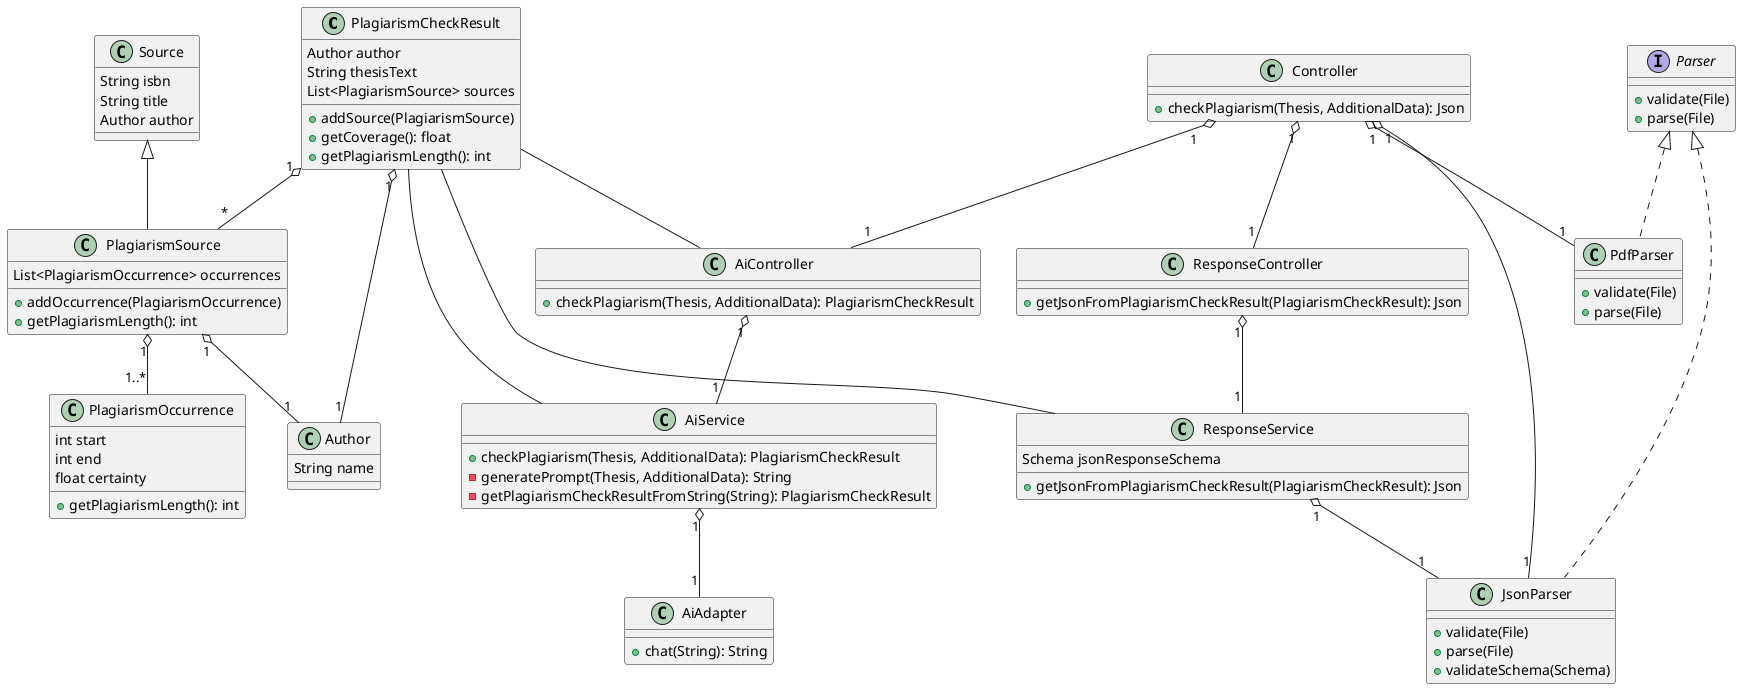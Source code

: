 @startuml Klassendiagramm
class PlagiarismCheckResult {
    Author author
    String thesisText
    List<PlagiarismSource> sources
    +addSource(PlagiarismSource)
    +getCoverage(): float
    +getPlagiarismLength(): int
}

class PlagiarismSource extends Source {
    List<PlagiarismOccurrence> occurrences
    +addOccurrence(PlagiarismOccurrence)
    +getPlagiarismLength(): int
}

class PlagiarismOccurrence {
    int start
    int end
    float certainty
    +getPlagiarismLength(): int
}

class Author {
    String name
}

class Source {
    String isbn
    String title
    Author author
}

interface Parser {
    +validate(File)
    +parse(File)
}

class PdfParser implements Parser {
    +validate(File)
    +parse(File)
}

class JsonParser implements Parser {
    +validate(File)
    +parse(File)
    +validateSchema(Schema)
}

class Controller {
    +checkPlagiarism(Thesis, AdditionalData): Json
}

class AiController {
    +checkPlagiarism(Thesis, AdditionalData): PlagiarismCheckResult
}

class AiService {
    +checkPlagiarism(Thesis, AdditionalData): PlagiarismCheckResult
    -generatePrompt(Thesis, AdditionalData): String
    -getPlagiarismCheckResultFromString(String): PlagiarismCheckResult
}

class AiAdapter {
    +chat(String): String
}

class ResponseController {
    +getJsonFromPlagiarismCheckResult(PlagiarismCheckResult): Json
}

class ResponseService {
    Schema jsonResponseSchema
    +getJsonFromPlagiarismCheckResult(PlagiarismCheckResult): Json
}

Controller "1" o-- "1" PdfParser
Controller "1" o-- "1" JsonParser
Controller "1" o-- "1" AiController
AiController "1" o-- "1" AiService
AiService "1" o-- "1" AiAdapter
Controller "1" o-- "1" ResponseController
ResponseController "1" o-- "1" ResponseService
ResponseService "1" o-- "1" JsonParser

PlagiarismCheckResult -- AiController
PlagiarismCheckResult -- AiService
PlagiarismCheckResult -- ResponseService

PlagiarismCheckResult "1" o-- "*" PlagiarismSource
PlagiarismCheckResult "1" o-- "1" Author
PlagiarismSource "1" o-- "1..*" PlagiarismOccurrence
PlagiarismSource "1" o-- "1" Author
@enduml
